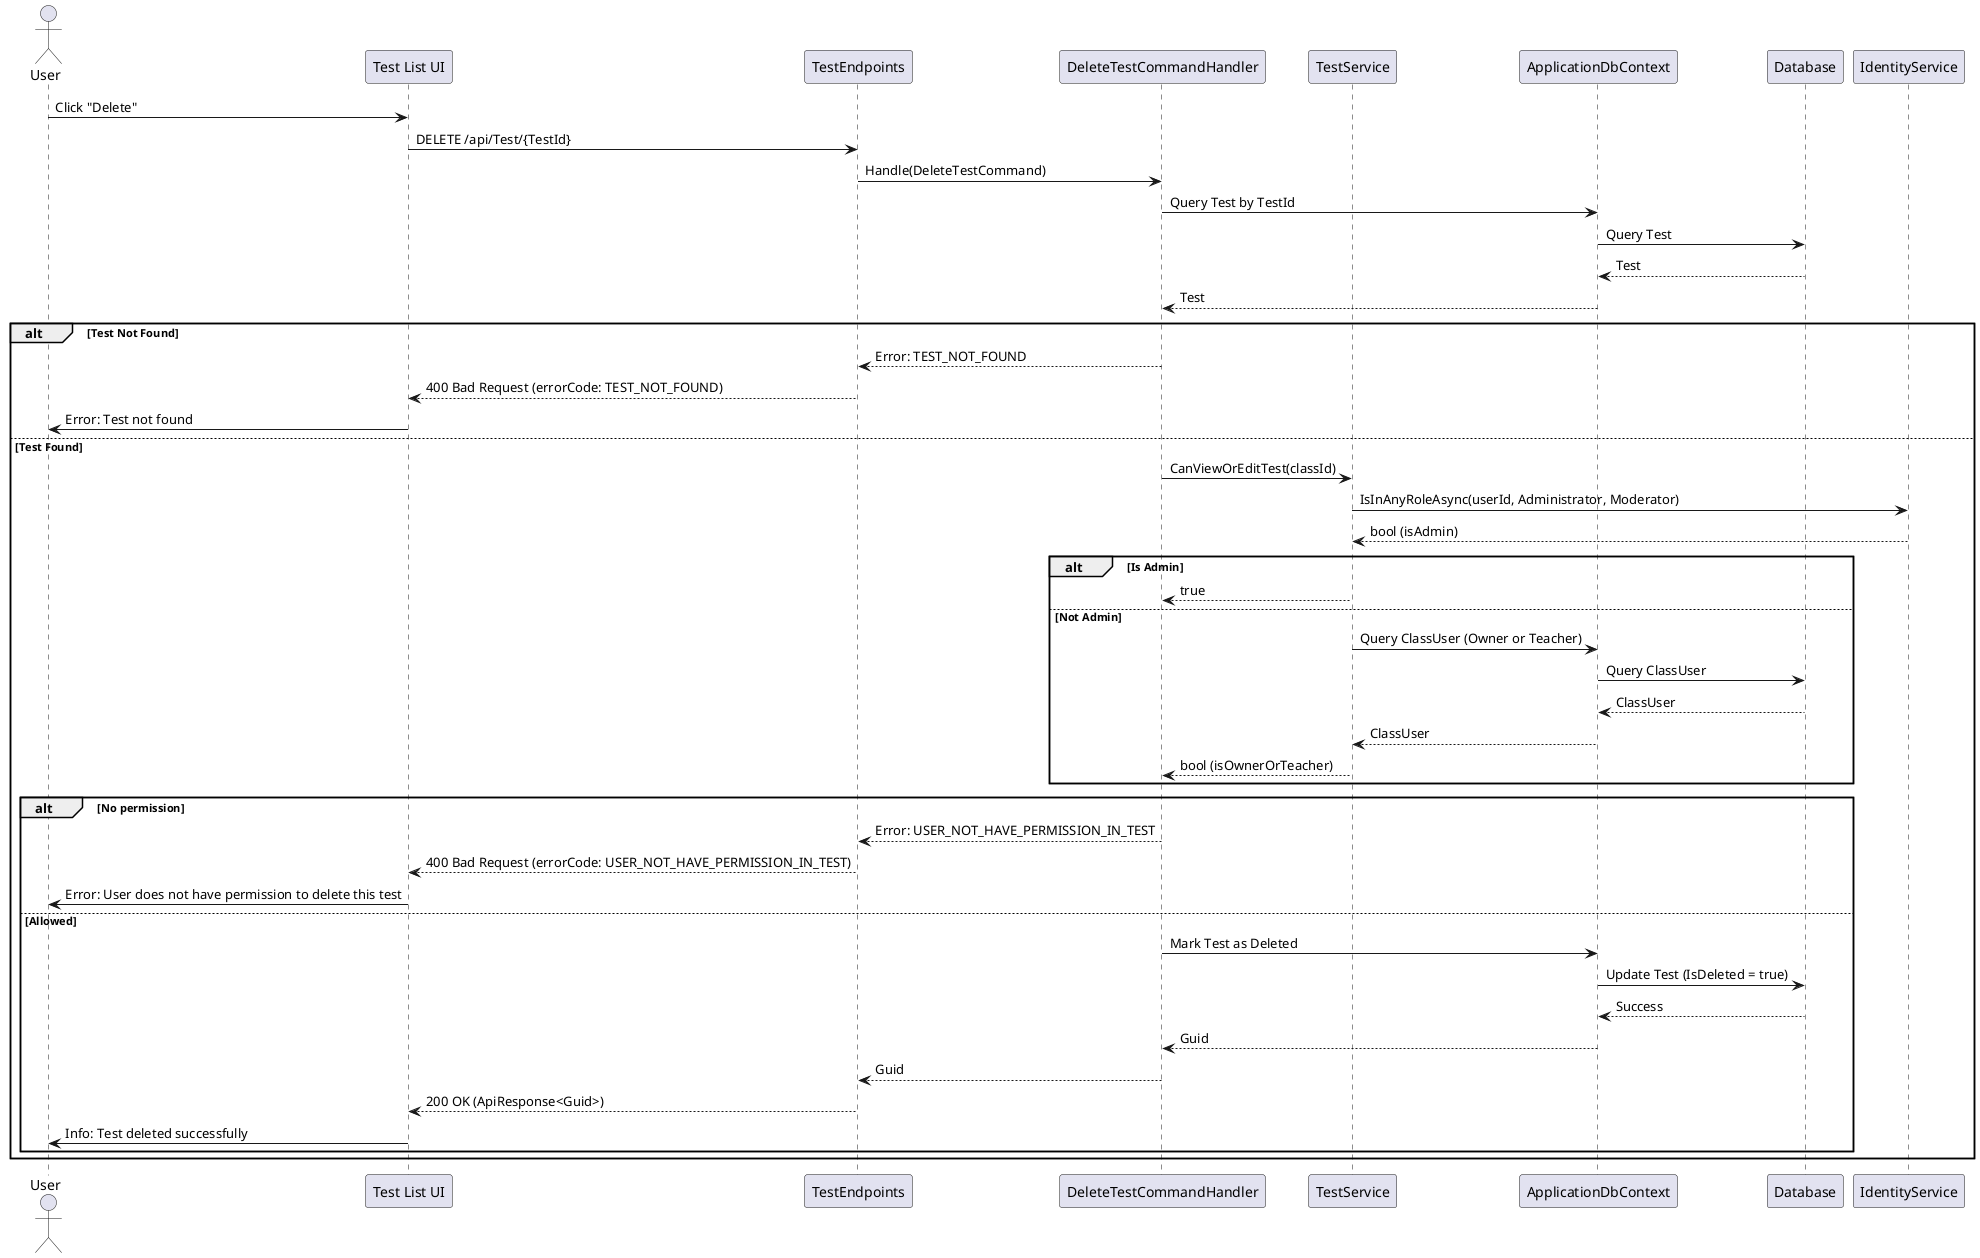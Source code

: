 @startuml
actor User
participant "Test List UI" as UI
participant TestEndpoints
participant DeleteTestCommandHandler as Handler
participant TestService
participant ApplicationDbContext
participant Database
participant IdentityService

User -> UI : Click "Delete"
UI -> TestEndpoints : DELETE /api/Test/{TestId}
TestEndpoints -> Handler : Handle(DeleteTestCommand)
Handler -> ApplicationDbContext : Query Test by TestId
ApplicationDbContext -> Database : Query Test
Database --> ApplicationDbContext : Test
ApplicationDbContext --> Handler : Test
alt Test Not Found
    Handler --> TestEndpoints : Error: TEST_NOT_FOUND
    TestEndpoints --> UI : 400 Bad Request (errorCode: TEST_NOT_FOUND)
    UI -> User : Error: Test not found
else Test Found
    Handler -> TestService : CanViewOrEditTest(classId)
    TestService -> IdentityService : IsInAnyRoleAsync(userId, Administrator, Moderator)
    IdentityService --> TestService : bool (isAdmin)
    alt Is Admin
        TestService --> Handler : true
    else Not Admin
        TestService -> ApplicationDbContext : Query ClassUser (Owner or Teacher)
        ApplicationDbContext -> Database : Query ClassUser
        Database --> ApplicationDbContext : ClassUser
        ApplicationDbContext --> TestService : ClassUser
        TestService --> Handler : bool (isOwnerOrTeacher)
    end
    alt No permission
        Handler --> TestEndpoints : Error: USER_NOT_HAVE_PERMISSION_IN_TEST
        TestEndpoints --> UI : 400 Bad Request (errorCode: USER_NOT_HAVE_PERMISSION_IN_TEST)
        UI -> User : Error: User does not have permission to delete this test
    else Allowed
        Handler -> ApplicationDbContext : Mark Test as Deleted
        ApplicationDbContext -> Database : Update Test (IsDeleted = true)
        Database --> ApplicationDbContext : Success
        ApplicationDbContext --> Handler : Guid
        Handler --> TestEndpoints : Guid
        TestEndpoints --> UI : 200 OK (ApiResponse<Guid>)
        UI -> User : Info: Test deleted successfully
    end
end
@enduml